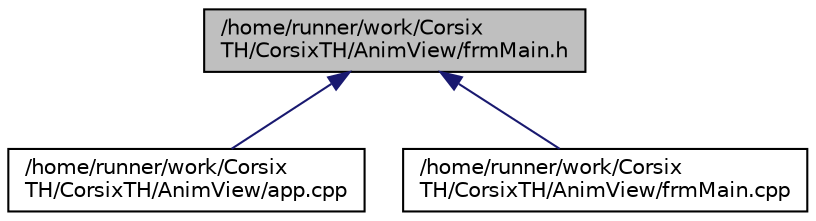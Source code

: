 digraph "/home/runner/work/CorsixTH/CorsixTH/AnimView/frmMain.h"
{
 // LATEX_PDF_SIZE
  edge [fontname="Helvetica",fontsize="10",labelfontname="Helvetica",labelfontsize="10"];
  node [fontname="Helvetica",fontsize="10",shape=record];
  Node1 [label="/home/runner/work/Corsix\lTH/CorsixTH/AnimView/frmMain.h",height=0.2,width=0.4,color="black", fillcolor="grey75", style="filled", fontcolor="black",tooltip=" "];
  Node1 -> Node2 [dir="back",color="midnightblue",fontsize="10",style="solid",fontname="Helvetica"];
  Node2 [label="/home/runner/work/Corsix\lTH/CorsixTH/AnimView/app.cpp",height=0.2,width=0.4,color="black", fillcolor="white", style="filled",URL="$app_8cpp.html",tooltip=" "];
  Node1 -> Node3 [dir="back",color="midnightblue",fontsize="10",style="solid",fontname="Helvetica"];
  Node3 [label="/home/runner/work/Corsix\lTH/CorsixTH/AnimView/frmMain.cpp",height=0.2,width=0.4,color="black", fillcolor="white", style="filled",URL="$frmMain_8cpp.html",tooltip=" "];
}
